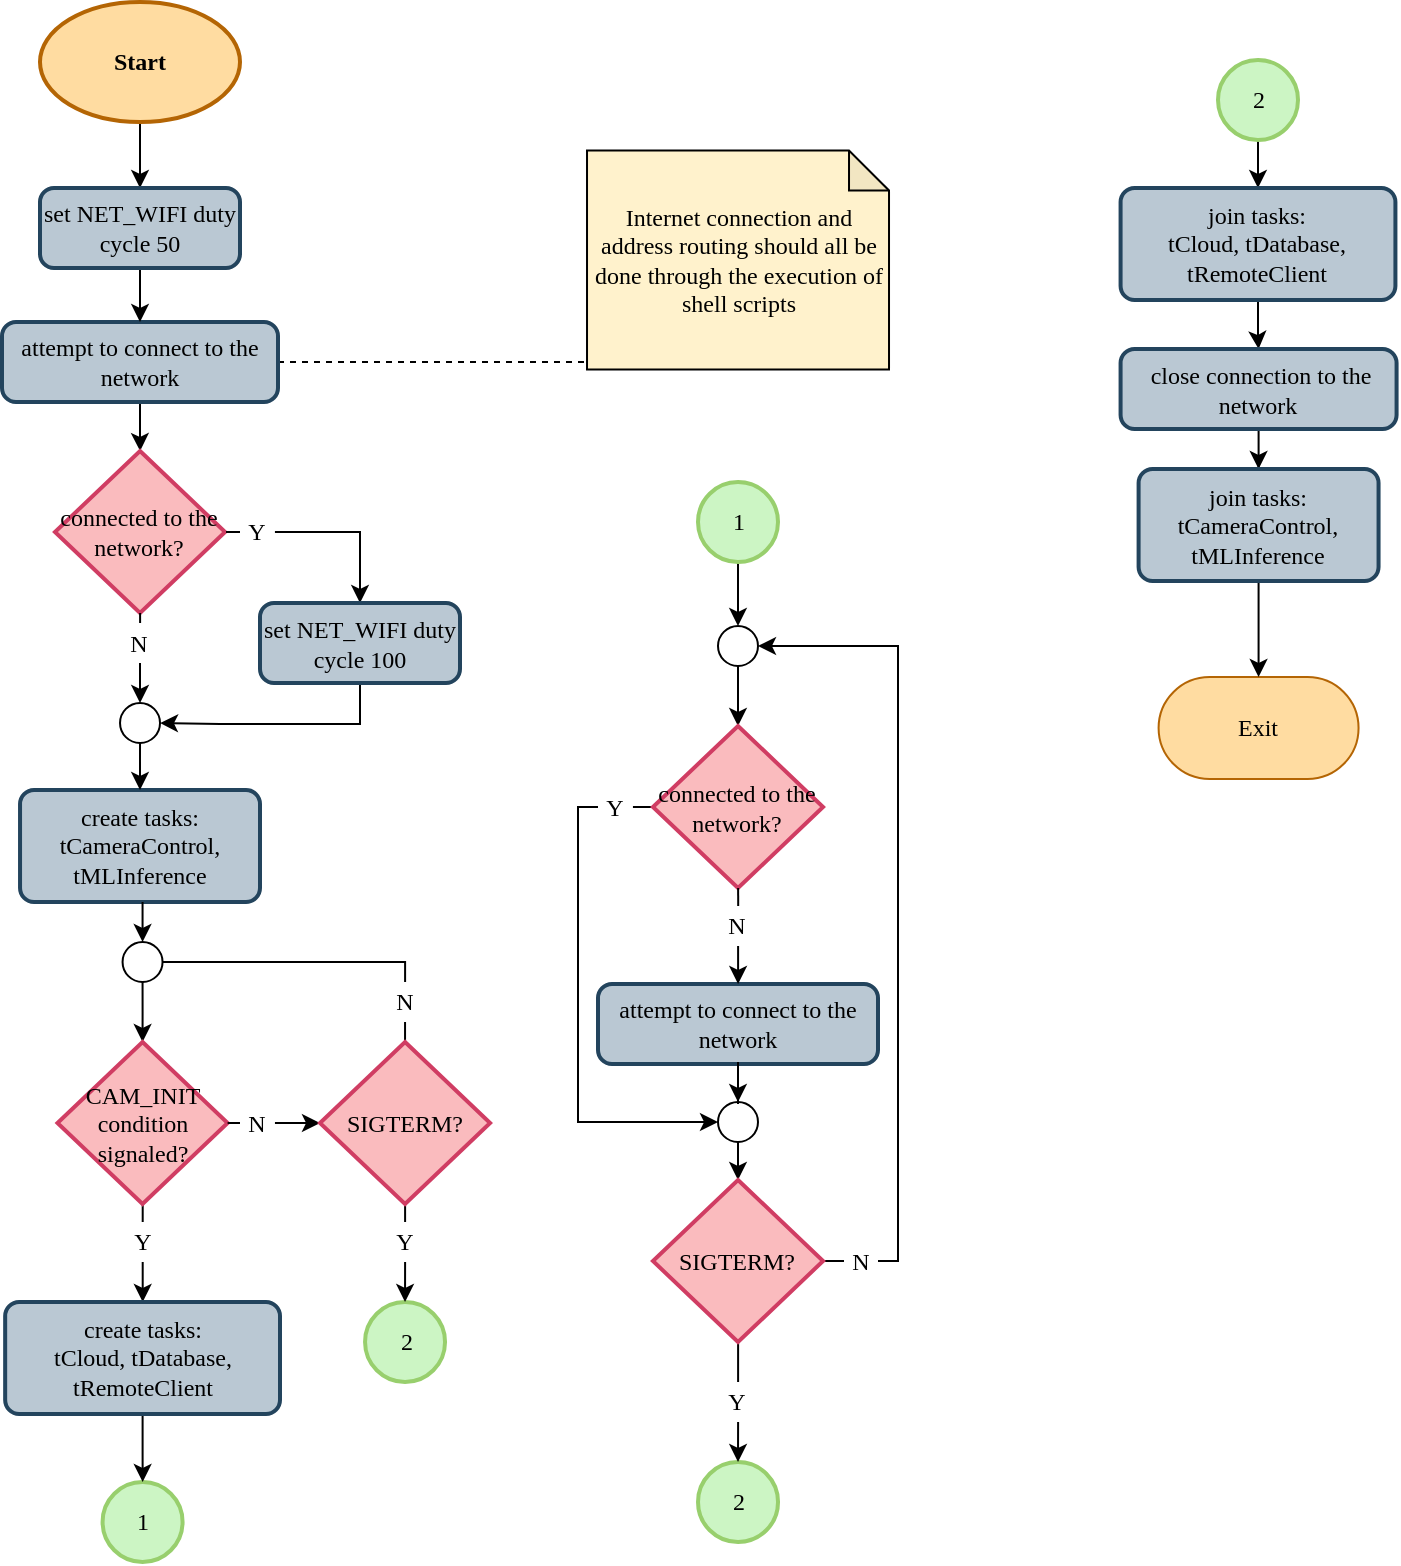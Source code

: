 <mxfile version="13.9.9" type="device"><diagram id="vXdH0S8YqX3_sipvJm4k" name="Page-1"><mxGraphModel dx="741" dy="853" grid="1" gridSize="10" guides="1" tooltips="1" connect="1" arrows="1" fold="1" page="1" pageScale="1" pageWidth="1169" pageHeight="827" math="0" shadow="0"><root><mxCell id="0"/><mxCell id="1" parent="0"/><mxCell id="6T8JaK8icOmBar1t9oXI-2" style="edgeStyle=orthogonalEdgeStyle;rounded=0;orthogonalLoop=1;jettySize=auto;html=1;entryX=0.5;entryY=0;entryDx=0;entryDy=0;" edge="1" parent="1" source="vJJRkY_E1fFLDRJeFHy0-15" target="6T8JaK8icOmBar1t9oXI-1"><mxGeometry relative="1" as="geometry"/></mxCell><mxCell id="vJJRkY_E1fFLDRJeFHy0-15" value="Start" style="strokeWidth=2;html=1;shape=mxgraph.flowchart.start_1;whiteSpace=wrap;fontStyle=1;strokeColor=#b46504;fillColor=#FFDCA1;fontFamily=Consolas;" parent="1" vertex="1"><mxGeometry x="239" y="40" width="100" height="60" as="geometry"/></mxCell><mxCell id="M6Oyz1WwAk7pMpUy7vTh-5" value="1" style="verticalLabelPosition=middle;verticalAlign=middle;html=1;shape=mxgraph.flowchart.on-page_reference;strokeWidth=2;align=center;labelPosition=center;fillColor=#CCF5C4;strokeColor=#98CF6D;fontFamily=Consolas;" parent="1" vertex="1"><mxGeometry x="270.29" y="780" width="40" height="40" as="geometry"/></mxCell><mxCell id="z0YjxoUWGmJ99VM7Yggi-2" style="rounded=0;orthogonalLoop=1;jettySize=auto;html=1;startArrow=none;startFill=0;endArrow=none;endFill=0;dashed=1;exitX=1;exitY=0.5;exitDx=0;exitDy=0;entryX=0;entryY=0.5;entryDx=0;entryDy=0;entryPerimeter=0;" parent="1" source="4bij6Ux4EZF6uHhrGztR-1" edge="1"><mxGeometry relative="1" as="geometry"><mxPoint x="512.51" y="220" as="targetPoint"/></mxGeometry></mxCell><mxCell id="z0YjxoUWGmJ99VM7Yggi-5" style="edgeStyle=orthogonalEdgeStyle;rounded=0;orthogonalLoop=1;jettySize=auto;html=1;startArrow=none;startFill=0;endArrow=classic;endFill=1;" parent="1" source="4bij6Ux4EZF6uHhrGztR-1" target="z0YjxoUWGmJ99VM7Yggi-4" edge="1"><mxGeometry relative="1" as="geometry"/></mxCell><mxCell id="4bij6Ux4EZF6uHhrGztR-1" value="attempt to connect to the network" style="rounded=1;whiteSpace=wrap;html=1;absoluteArcSize=1;arcSize=14;strokeWidth=2;fillColor=#bac8d3;strokeColor=#23445d;fontFamily=Consolas;" parent="1" vertex="1"><mxGeometry x="220" y="200" width="138" height="40" as="geometry"/></mxCell><mxCell id="z0YjxoUWGmJ99VM7Yggi-1" value="Internet connection and address routing should all be done through the execution of shell scripts" style="shape=note;html=1;backgroundOutline=1;darkOpacity=0.05;size=20;fillColor=#fff2cc;strokeColor=#000000;whiteSpace=wrap;fontFamily=Consolas;spacing=2;" parent="1" vertex="1"><mxGeometry x="512.51" y="114.25" width="151" height="109.5" as="geometry"/></mxCell><mxCell id="z0YjxoUWGmJ99VM7Yggi-19" style="edgeStyle=orthogonalEdgeStyle;rounded=0;orthogonalLoop=1;jettySize=auto;html=1;startArrow=none;startFill=0;endArrow=classic;endFill=1;entryX=0.5;entryY=0;entryDx=0;entryDy=0;entryPerimeter=0;" parent="1" source="z0YjxoUWGmJ99VM7Yggi-20" target="z0YjxoUWGmJ99VM7Yggi-18" edge="1"><mxGeometry relative="1" as="geometry"><Array as="points"><mxPoint x="290" y="545"/><mxPoint x="290" y="545"/></Array></mxGeometry></mxCell><mxCell id="z0YjxoUWGmJ99VM7Yggi-3" value="create tasks:&lt;br&gt;tCameraControl,&lt;br&gt;tMLInference" style="rounded=1;whiteSpace=wrap;html=1;absoluteArcSize=1;arcSize=14;strokeWidth=2;fillColor=#bac8d3;strokeColor=#23445d;fontFamily=Consolas;" parent="1" vertex="1"><mxGeometry x="229.02" y="434" width="119.98" height="56" as="geometry"/></mxCell><mxCell id="z0YjxoUWGmJ99VM7Yggi-7" style="edgeStyle=orthogonalEdgeStyle;rounded=0;orthogonalLoop=1;jettySize=auto;html=1;startArrow=none;startFill=0;endArrow=classic;endFill=1;" parent="1" source="z0YjxoUWGmJ99VM7Yggi-14" target="z0YjxoUWGmJ99VM7Yggi-6" edge="1"><mxGeometry relative="1" as="geometry"><Array as="points"><mxPoint x="399" y="305"/></Array></mxGeometry></mxCell><mxCell id="z0YjxoUWGmJ99VM7Yggi-12" style="edgeStyle=orthogonalEdgeStyle;rounded=0;orthogonalLoop=1;jettySize=auto;html=1;startArrow=none;startFill=0;endArrow=classic;endFill=1;" parent="1" source="z0YjxoUWGmJ99VM7Yggi-13" target="z0YjxoUWGmJ99VM7Yggi-9" edge="1"><mxGeometry relative="1" as="geometry"><Array as="points"><mxPoint x="289" y="370"/><mxPoint x="289" y="370"/></Array></mxGeometry></mxCell><mxCell id="z0YjxoUWGmJ99VM7Yggi-4" value="connected to the network?" style="strokeWidth=2;html=1;shape=mxgraph.flowchart.decision;whiteSpace=wrap;fillColor=#FABBBE;strokeColor=#D03D63;fontFamily=Consolas;" parent="1" vertex="1"><mxGeometry x="246.49" y="264.5" width="85.05" height="81" as="geometry"/></mxCell><mxCell id="z0YjxoUWGmJ99VM7Yggi-8" style="edgeStyle=orthogonalEdgeStyle;rounded=0;orthogonalLoop=1;jettySize=auto;html=1;startArrow=none;startFill=0;endArrow=classic;endFill=1;entryX=1;entryY=0.5;entryDx=0;entryDy=0;" parent="1" source="z0YjxoUWGmJ99VM7Yggi-6" target="z0YjxoUWGmJ99VM7Yggi-9" edge="1"><mxGeometry relative="1" as="geometry"><mxPoint x="399" y="380" as="targetPoint"/><Array as="points"><mxPoint x="399" y="401"/><mxPoint x="329" y="401"/></Array></mxGeometry></mxCell><mxCell id="z0YjxoUWGmJ99VM7Yggi-6" value="set NET_WIFI duty cycle 100" style="rounded=1;whiteSpace=wrap;html=1;absoluteArcSize=1;arcSize=14;strokeWidth=2;fillColor=#bac8d3;strokeColor=#23445d;fontFamily=Consolas;" parent="1" vertex="1"><mxGeometry x="349" y="340.5" width="100" height="40" as="geometry"/></mxCell><mxCell id="z0YjxoUWGmJ99VM7Yggi-17" style="edgeStyle=orthogonalEdgeStyle;rounded=0;orthogonalLoop=1;jettySize=auto;html=1;startArrow=none;startFill=0;endArrow=classic;endFill=1;exitX=0.5;exitY=1;exitDx=0;exitDy=0;" parent="1" source="z0YjxoUWGmJ99VM7Yggi-9" target="z0YjxoUWGmJ99VM7Yggi-3" edge="1"><mxGeometry relative="1" as="geometry"><Array as="points"><mxPoint x="289" y="420"/><mxPoint x="289" y="420"/></Array></mxGeometry></mxCell><mxCell id="z0YjxoUWGmJ99VM7Yggi-9" value="" style="ellipse;whiteSpace=wrap;html=1;aspect=fixed;fontFamily=Consolas;" parent="1" vertex="1"><mxGeometry x="279.01" y="390.5" width="20" height="20" as="geometry"/></mxCell><mxCell id="z0YjxoUWGmJ99VM7Yggi-14" value="Y" style="text;html=1;strokeColor=none;fillColor=none;align=center;verticalAlign=middle;whiteSpace=wrap;rounded=0;fontFamily=Consolas;" parent="1" vertex="1"><mxGeometry x="339" y="295" width="17.47" height="20" as="geometry"/></mxCell><mxCell id="z0YjxoUWGmJ99VM7Yggi-15" style="edgeStyle=orthogonalEdgeStyle;rounded=0;orthogonalLoop=1;jettySize=auto;html=1;startArrow=none;startFill=0;endArrow=none;endFill=0;" parent="1" target="z0YjxoUWGmJ99VM7Yggi-14" edge="1"><mxGeometry relative="1" as="geometry"><mxPoint x="332" y="305" as="sourcePoint"/><mxPoint x="374" y="305" as="targetPoint"/><Array as="points"><mxPoint x="332" y="305"/><mxPoint x="332" y="305"/></Array></mxGeometry></mxCell><mxCell id="z0YjxoUWGmJ99VM7Yggi-13" value="N" style="text;html=1;strokeColor=none;fillColor=none;align=center;verticalAlign=middle;whiteSpace=wrap;rounded=0;fontFamily=Consolas;" parent="1" vertex="1"><mxGeometry x="280.28" y="350.5" width="17.47" height="20" as="geometry"/></mxCell><mxCell id="z0YjxoUWGmJ99VM7Yggi-16" style="edgeStyle=orthogonalEdgeStyle;rounded=0;orthogonalLoop=1;jettySize=auto;html=1;startArrow=none;startFill=0;endArrow=none;endFill=0;" parent="1" source="z0YjxoUWGmJ99VM7Yggi-4" target="z0YjxoUWGmJ99VM7Yggi-13" edge="1"><mxGeometry relative="1" as="geometry"><mxPoint x="289.056" y="345.5" as="sourcePoint"/><mxPoint x="289" y="380.5" as="targetPoint"/><Array as="points"><mxPoint x="289" y="346"/><mxPoint x="289" y="346"/></Array></mxGeometry></mxCell><mxCell id="z0YjxoUWGmJ99VM7Yggi-22" style="edgeStyle=orthogonalEdgeStyle;rounded=0;orthogonalLoop=1;jettySize=auto;html=1;entryX=0;entryY=0.5;entryDx=0;entryDy=0;startArrow=none;startFill=0;endArrow=classic;endFill=1;entryPerimeter=0;" parent="1" source="z0YjxoUWGmJ99VM7Yggi-23" target="z0YjxoUWGmJ99VM7Yggi-34" edge="1"><mxGeometry relative="1" as="geometry"><Array as="points"><mxPoint x="363" y="600"/><mxPoint x="388" y="601"/></Array></mxGeometry></mxCell><mxCell id="z0YjxoUWGmJ99VM7Yggi-26" style="edgeStyle=orthogonalEdgeStyle;rounded=0;orthogonalLoop=1;jettySize=auto;html=1;entryX=0.5;entryY=0;entryDx=0;entryDy=0;startArrow=none;startFill=0;endArrow=none;endFill=0;" parent="1" source="z0YjxoUWGmJ99VM7Yggi-18" target="z0YjxoUWGmJ99VM7Yggi-25" edge="1"><mxGeometry relative="1" as="geometry"><Array as="points"><mxPoint x="290" y="650"/><mxPoint x="290" y="650"/></Array></mxGeometry></mxCell><mxCell id="z0YjxoUWGmJ99VM7Yggi-18" value="CAM_INIT condition signaled?" style="strokeWidth=2;html=1;shape=mxgraph.flowchart.decision;whiteSpace=wrap;fillColor=#FABBBE;strokeColor=#D03D63;fontFamily=Consolas;" parent="1" vertex="1"><mxGeometry x="247.75" y="560" width="85.05" height="81" as="geometry"/></mxCell><mxCell id="z0YjxoUWGmJ99VM7Yggi-20" value="" style="ellipse;whiteSpace=wrap;html=1;aspect=fixed;fontFamily=Consolas;" parent="1" vertex="1"><mxGeometry x="280.28" y="510" width="20" height="20" as="geometry"/></mxCell><mxCell id="z0YjxoUWGmJ99VM7Yggi-21" style="edgeStyle=orthogonalEdgeStyle;rounded=0;orthogonalLoop=1;jettySize=auto;html=1;startArrow=none;startFill=0;endArrow=classic;endFill=1;entryX=0.5;entryY=0;entryDx=0;entryDy=0;" parent="1" source="z0YjxoUWGmJ99VM7Yggi-3" target="z0YjxoUWGmJ99VM7Yggi-20" edge="1"><mxGeometry relative="1" as="geometry"><mxPoint x="289.029" y="474" as="sourcePoint"/><mxPoint x="290" y="480" as="targetPoint"/><Array as="points"><mxPoint x="290" y="490"/></Array></mxGeometry></mxCell><mxCell id="z0YjxoUWGmJ99VM7Yggi-23" value="N" style="text;html=1;strokeColor=none;fillColor=none;align=center;verticalAlign=middle;whiteSpace=wrap;rounded=0;fontFamily=Consolas;" parent="1" vertex="1"><mxGeometry x="339.01" y="590.5" width="17.47" height="20" as="geometry"/></mxCell><mxCell id="z0YjxoUWGmJ99VM7Yggi-24" style="edgeStyle=orthogonalEdgeStyle;rounded=0;orthogonalLoop=1;jettySize=auto;html=1;entryX=0;entryY=0.5;entryDx=0;entryDy=0;startArrow=none;startFill=0;endArrow=none;endFill=0;" parent="1" source="z0YjxoUWGmJ99VM7Yggi-18" target="z0YjxoUWGmJ99VM7Yggi-23" edge="1"><mxGeometry relative="1" as="geometry"><mxPoint x="332.8" y="600.524" as="sourcePoint"/><mxPoint x="300.28" y="530" as="targetPoint"/><Array as="points"><mxPoint x="339" y="601"/><mxPoint x="339" y="601"/></Array></mxGeometry></mxCell><mxCell id="z0YjxoUWGmJ99VM7Yggi-28" style="edgeStyle=orthogonalEdgeStyle;rounded=0;orthogonalLoop=1;jettySize=auto;html=1;startArrow=none;startFill=0;endArrow=classic;endFill=1;" parent="1" source="z0YjxoUWGmJ99VM7Yggi-25" target="z0YjxoUWGmJ99VM7Yggi-27" edge="1"><mxGeometry relative="1" as="geometry"/></mxCell><mxCell id="z0YjxoUWGmJ99VM7Yggi-25" value="Y" style="text;html=1;strokeColor=none;fillColor=none;align=center;verticalAlign=middle;whiteSpace=wrap;rounded=0;fontFamily=Consolas;" parent="1" vertex="1"><mxGeometry x="281.55" y="650" width="17.47" height="20" as="geometry"/></mxCell><mxCell id="z0YjxoUWGmJ99VM7Yggi-31" style="edgeStyle=orthogonalEdgeStyle;rounded=0;orthogonalLoop=1;jettySize=auto;html=1;startArrow=none;startFill=0;endArrow=classic;endFill=1;" parent="1" source="z0YjxoUWGmJ99VM7Yggi-27" edge="1"><mxGeometry relative="1" as="geometry"><mxPoint x="290.333" y="780" as="targetPoint"/></mxGeometry></mxCell><mxCell id="z0YjxoUWGmJ99VM7Yggi-27" value="create tasks:&lt;br&gt;tCloud, tDatabase, tRemoteClient" style="rounded=1;whiteSpace=wrap;html=1;absoluteArcSize=1;arcSize=14;strokeWidth=2;fillColor=#bac8d3;strokeColor=#23445d;fontFamily=Consolas;" parent="1" vertex="1"><mxGeometry x="221.58" y="690" width="137.42" height="56" as="geometry"/></mxCell><mxCell id="z0YjxoUWGmJ99VM7Yggi-62" style="edgeStyle=orthogonalEdgeStyle;rounded=0;orthogonalLoop=1;jettySize=auto;html=1;startArrow=none;startFill=0;endArrow=classic;endFill=1;" parent="1" source="z0YjxoUWGmJ99VM7Yggi-33" target="z0YjxoUWGmJ99VM7Yggi-66" edge="1"><mxGeometry relative="1" as="geometry"><mxPoint x="587.995" y="351" as="targetPoint"/></mxGeometry></mxCell><mxCell id="z0YjxoUWGmJ99VM7Yggi-33" value="1" style="verticalLabelPosition=middle;verticalAlign=middle;html=1;shape=mxgraph.flowchart.on-page_reference;strokeWidth=2;align=center;labelPosition=center;fillColor=#CCF5C4;strokeColor=#98CF6D;fontFamily=Consolas;" parent="1" vertex="1"><mxGeometry x="568" y="280" width="40" height="40" as="geometry"/></mxCell><mxCell id="z0YjxoUWGmJ99VM7Yggi-36" style="edgeStyle=orthogonalEdgeStyle;rounded=0;orthogonalLoop=1;jettySize=auto;html=1;entryX=0.5;entryY=1;entryDx=0;entryDy=0;startArrow=none;startFill=0;endArrow=none;endFill=0;" parent="1" source="z0YjxoUWGmJ99VM7Yggi-34" edge="1"><mxGeometry relative="1" as="geometry"><mxPoint x="421.525" y="550" as="targetPoint"/><Array as="points"><mxPoint x="422" y="560"/><mxPoint x="422" y="560"/></Array></mxGeometry></mxCell><mxCell id="z0YjxoUWGmJ99VM7Yggi-42" style="edgeStyle=orthogonalEdgeStyle;rounded=0;orthogonalLoop=1;jettySize=auto;html=1;entryX=0.5;entryY=0;entryDx=0;entryDy=0;startArrow=none;startFill=0;endArrow=none;endFill=0;" parent="1" source="z0YjxoUWGmJ99VM7Yggi-34" target="z0YjxoUWGmJ99VM7Yggi-41" edge="1"><mxGeometry relative="1" as="geometry"><Array as="points"><mxPoint x="422" y="650"/><mxPoint x="422" y="650"/></Array></mxGeometry></mxCell><mxCell id="z0YjxoUWGmJ99VM7Yggi-34" value="SIGTERM?" style="strokeWidth=2;html=1;shape=mxgraph.flowchart.decision;whiteSpace=wrap;fillColor=#FABBBE;strokeColor=#D03D63;fontFamily=Consolas;" parent="1" vertex="1"><mxGeometry x="379" y="560" width="85.05" height="81" as="geometry"/></mxCell><mxCell id="z0YjxoUWGmJ99VM7Yggi-37" style="edgeStyle=orthogonalEdgeStyle;rounded=0;orthogonalLoop=1;jettySize=auto;html=1;entryX=1;entryY=0.5;entryDx=0;entryDy=0;startArrow=none;startFill=0;endArrow=none;endFill=0;" parent="1" source="z0YjxoUWGmJ99VM7Yggi-35" target="z0YjxoUWGmJ99VM7Yggi-20" edge="1"><mxGeometry relative="1" as="geometry"><Array as="points"><mxPoint x="389" y="520"/><mxPoint x="389" y="520"/></Array></mxGeometry></mxCell><mxCell id="z0YjxoUWGmJ99VM7Yggi-35" value="N" style="text;html=1;strokeColor=none;fillColor=none;align=center;verticalAlign=middle;whiteSpace=wrap;rounded=0;fontFamily=Consolas;" parent="1" vertex="1"><mxGeometry x="412.79" y="530" width="17.47" height="20" as="geometry"/></mxCell><mxCell id="z0YjxoUWGmJ99VM7Yggi-38" value="2" style="verticalLabelPosition=middle;verticalAlign=middle;html=1;shape=mxgraph.flowchart.on-page_reference;strokeWidth=2;align=center;labelPosition=center;fillColor=#CCF5C4;strokeColor=#98CF6D;fontFamily=Consolas;" parent="1" vertex="1"><mxGeometry x="401.52" y="690" width="40" height="40" as="geometry"/></mxCell><mxCell id="z0YjxoUWGmJ99VM7Yggi-43" style="edgeStyle=orthogonalEdgeStyle;rounded=0;orthogonalLoop=1;jettySize=auto;html=1;entryX=0.5;entryY=0;entryDx=0;entryDy=0;entryPerimeter=0;startArrow=none;startFill=0;endArrow=classic;endFill=1;" parent="1" source="z0YjxoUWGmJ99VM7Yggi-41" target="z0YjxoUWGmJ99VM7Yggi-38" edge="1"><mxGeometry relative="1" as="geometry"><Array as="points"><mxPoint x="422" y="671"/><mxPoint x="422" y="671"/></Array></mxGeometry></mxCell><mxCell id="z0YjxoUWGmJ99VM7Yggi-41" value="Y" style="text;html=1;strokeColor=none;fillColor=none;align=center;verticalAlign=middle;whiteSpace=wrap;rounded=0;fontFamily=Consolas;" parent="1" vertex="1"><mxGeometry x="412.79" y="650" width="17.47" height="20" as="geometry"/></mxCell><mxCell id="z0YjxoUWGmJ99VM7Yggi-44" value="Exit" style="rounded=1;whiteSpace=wrap;html=1;arcSize=50;fillColor=#FFDCA1;strokeColor=#B46504;fontFamily=Consolas;" parent="1" vertex="1"><mxGeometry x="798.3" y="377.5" width="99.98" height="51" as="geometry"/></mxCell><mxCell id="z0YjxoUWGmJ99VM7Yggi-107" style="edgeStyle=orthogonalEdgeStyle;rounded=0;orthogonalLoop=1;jettySize=auto;html=1;startArrow=none;startFill=0;endArrow=classic;endFill=1;" parent="1" source="z0YjxoUWGmJ99VM7Yggi-46" target="z0YjxoUWGmJ99VM7Yggi-106" edge="1"><mxGeometry relative="1" as="geometry"/></mxCell><mxCell id="z0YjxoUWGmJ99VM7Yggi-46" value="2" style="verticalLabelPosition=middle;verticalAlign=middle;html=1;shape=mxgraph.flowchart.on-page_reference;strokeWidth=2;align=center;labelPosition=center;fillColor=#CCF5C4;strokeColor=#98CF6D;fontFamily=Consolas;" parent="1" vertex="1"><mxGeometry x="828" y="69" width="40" height="40" as="geometry"/></mxCell><mxCell id="z0YjxoUWGmJ99VM7Yggi-63" style="edgeStyle=orthogonalEdgeStyle;rounded=0;orthogonalLoop=1;jettySize=auto;html=1;startArrow=none;startFill=0;endArrow=classic;endFill=1;entryX=0.5;entryY=0;entryDx=0;entryDy=0;entryPerimeter=0;exitX=0.5;exitY=1;exitDx=0;exitDy=0;" parent="1" source="z0YjxoUWGmJ99VM7Yggi-66" target="z0YjxoUWGmJ99VM7Yggi-65" edge="1"><mxGeometry relative="1" as="geometry"><Array as="points"><mxPoint x="588" y="381"/><mxPoint x="588" y="381"/></Array></mxGeometry></mxCell><mxCell id="z0YjxoUWGmJ99VM7Yggi-100" style="edgeStyle=orthogonalEdgeStyle;rounded=0;orthogonalLoop=1;jettySize=auto;html=1;entryX=1;entryY=0.5;entryDx=0;entryDy=0;startArrow=none;startFill=0;endArrow=none;endFill=0;" parent="1" source="z0YjxoUWGmJ99VM7Yggi-65" target="z0YjxoUWGmJ99VM7Yggi-99" edge="1"><mxGeometry relative="1" as="geometry"><Array as="points"><mxPoint x="545" y="443"/><mxPoint x="545" y="443"/></Array></mxGeometry></mxCell><mxCell id="z0YjxoUWGmJ99VM7Yggi-65" value="connected to the network?" style="strokeWidth=2;html=1;shape=mxgraph.flowchart.decision;whiteSpace=wrap;fillColor=#FABBBE;strokeColor=#D03D63;fontFamily=Consolas;" parent="1" vertex="1"><mxGeometry x="545.48" y="402" width="85.05" height="81" as="geometry"/></mxCell><mxCell id="z0YjxoUWGmJ99VM7Yggi-66" value="" style="ellipse;whiteSpace=wrap;html=1;aspect=fixed;fontFamily=Consolas;" parent="1" vertex="1"><mxGeometry x="578" y="352" width="20" height="20" as="geometry"/></mxCell><mxCell id="z0YjxoUWGmJ99VM7Yggi-98" style="edgeStyle=orthogonalEdgeStyle;rounded=0;orthogonalLoop=1;jettySize=auto;html=1;entryX=0.5;entryY=0;entryDx=0;entryDy=0;entryPerimeter=0;startArrow=none;startFill=0;endArrow=classic;endFill=1;" parent="1" source="6T8JaK8icOmBar1t9oXI-4" target="z0YjxoUWGmJ99VM7Yggi-91" edge="1"><mxGeometry relative="1" as="geometry"/></mxCell><mxCell id="z0YjxoUWGmJ99VM7Yggi-85" value="attempt to connect to the network" style="rounded=1;whiteSpace=wrap;html=1;absoluteArcSize=1;arcSize=14;strokeWidth=2;fillColor=#bac8d3;strokeColor=#23445d;fontFamily=Consolas;" parent="1" vertex="1"><mxGeometry x="518" y="531" width="140" height="40" as="geometry"/></mxCell><mxCell id="z0YjxoUWGmJ99VM7Yggi-86" style="edgeStyle=orthogonalEdgeStyle;rounded=0;orthogonalLoop=1;jettySize=auto;html=1;entryX=0.5;entryY=0;entryDx=0;entryDy=0;startArrow=none;startFill=0;endArrow=none;endFill=0;" parent="1" target="z0YjxoUWGmJ99VM7Yggi-88" edge="1"><mxGeometry relative="1" as="geometry"><mxPoint x="588.063" y="483" as="sourcePoint"/><Array as="points"><mxPoint x="588.48" y="492"/><mxPoint x="588.48" y="492"/></Array></mxGeometry></mxCell><mxCell id="z0YjxoUWGmJ99VM7Yggi-87" style="edgeStyle=orthogonalEdgeStyle;rounded=0;orthogonalLoop=1;jettySize=auto;html=1;startArrow=none;startFill=0;endArrow=classic;endFill=1;" parent="1" source="z0YjxoUWGmJ99VM7Yggi-88" target="z0YjxoUWGmJ99VM7Yggi-85" edge="1"><mxGeometry relative="1" as="geometry"><mxPoint x="588" y="532" as="targetPoint"/><Array as="points"><mxPoint x="588" y="522"/><mxPoint x="588" y="522"/></Array></mxGeometry></mxCell><mxCell id="z0YjxoUWGmJ99VM7Yggi-88" value="N" style="text;html=1;strokeColor=none;fillColor=none;align=center;verticalAlign=middle;whiteSpace=wrap;rounded=0;fontFamily=Consolas;" parent="1" vertex="1"><mxGeometry x="579.27" y="492" width="17.47" height="20" as="geometry"/></mxCell><mxCell id="z0YjxoUWGmJ99VM7Yggi-97" style="edgeStyle=orthogonalEdgeStyle;rounded=0;orthogonalLoop=1;jettySize=auto;html=1;entryX=0.5;entryY=0;entryDx=0;entryDy=0;startArrow=none;startFill=0;endArrow=none;endFill=0;" parent="1" source="z0YjxoUWGmJ99VM7Yggi-91" target="z0YjxoUWGmJ99VM7Yggi-96" edge="1"><mxGeometry relative="1" as="geometry"/></mxCell><mxCell id="z0YjxoUWGmJ99VM7Yggi-105" style="edgeStyle=orthogonalEdgeStyle;rounded=0;orthogonalLoop=1;jettySize=auto;html=1;entryX=0;entryY=0.5;entryDx=0;entryDy=0;startArrow=none;startFill=0;endArrow=none;endFill=0;" parent="1" source="z0YjxoUWGmJ99VM7Yggi-91" target="z0YjxoUWGmJ99VM7Yggi-103" edge="1"><mxGeometry relative="1" as="geometry"><Array as="points"><mxPoint x="641" y="670"/><mxPoint x="641" y="670"/></Array></mxGeometry></mxCell><mxCell id="z0YjxoUWGmJ99VM7Yggi-91" value="SIGTERM?" style="strokeWidth=2;html=1;shape=mxgraph.flowchart.decision;whiteSpace=wrap;fillColor=#FABBBE;strokeColor=#D03D63;fontFamily=Consolas;" parent="1" vertex="1"><mxGeometry x="545.48" y="629" width="85.05" height="81" as="geometry"/></mxCell><mxCell id="z0YjxoUWGmJ99VM7Yggi-102" style="edgeStyle=orthogonalEdgeStyle;rounded=0;orthogonalLoop=1;jettySize=auto;html=1;entryX=1;entryY=0.5;entryDx=0;entryDy=0;startArrow=none;startFill=0;endArrow=classic;endFill=1;exitX=1;exitY=0.5;exitDx=0;exitDy=0;" parent="1" source="z0YjxoUWGmJ99VM7Yggi-103" target="z0YjxoUWGmJ99VM7Yggi-66" edge="1"><mxGeometry relative="1" as="geometry"><Array as="points"><mxPoint x="668" y="670"/><mxPoint x="668" y="362"/></Array></mxGeometry></mxCell><mxCell id="z0YjxoUWGmJ99VM7Yggi-94" value="2" style="verticalLabelPosition=middle;verticalAlign=middle;html=1;shape=mxgraph.flowchart.on-page_reference;strokeWidth=2;align=center;labelPosition=center;fillColor=#CCF5C4;strokeColor=#98CF6D;fontFamily=Consolas;" parent="1" vertex="1"><mxGeometry x="568.01" y="770" width="40" height="40" as="geometry"/></mxCell><mxCell id="z0YjxoUWGmJ99VM7Yggi-95" style="edgeStyle=orthogonalEdgeStyle;rounded=0;orthogonalLoop=1;jettySize=auto;html=1;entryX=0.5;entryY=0;entryDx=0;entryDy=0;entryPerimeter=0;startArrow=none;startFill=0;endArrow=classic;endFill=1;" parent="1" source="z0YjxoUWGmJ99VM7Yggi-96" target="z0YjxoUWGmJ99VM7Yggi-94" edge="1"><mxGeometry relative="1" as="geometry"><Array as="points"><mxPoint x="588.49" y="751"/><mxPoint x="588.49" y="751"/></Array></mxGeometry></mxCell><mxCell id="z0YjxoUWGmJ99VM7Yggi-96" value="Y" style="text;html=1;strokeColor=none;fillColor=none;align=center;verticalAlign=middle;whiteSpace=wrap;rounded=0;fontFamily=Consolas;" parent="1" vertex="1"><mxGeometry x="579.28" y="730" width="17.47" height="20" as="geometry"/></mxCell><mxCell id="z0YjxoUWGmJ99VM7Yggi-101" style="edgeStyle=orthogonalEdgeStyle;rounded=0;orthogonalLoop=1;jettySize=auto;html=1;entryX=0;entryY=0.5;entryDx=0;entryDy=0;startArrow=none;startFill=0;endArrow=classic;endFill=1;" parent="1" source="z0YjxoUWGmJ99VM7Yggi-99" target="6T8JaK8icOmBar1t9oXI-4" edge="1"><mxGeometry relative="1" as="geometry"><Array as="points"><mxPoint x="508" y="442"/><mxPoint x="508" y="600"/></Array></mxGeometry></mxCell><mxCell id="z0YjxoUWGmJ99VM7Yggi-99" value="Y" style="text;html=1;strokeColor=none;fillColor=none;align=center;verticalAlign=middle;whiteSpace=wrap;rounded=0;fontFamily=Consolas;" parent="1" vertex="1"><mxGeometry x="518" y="432.5" width="17.47" height="20" as="geometry"/></mxCell><mxCell id="z0YjxoUWGmJ99VM7Yggi-103" value="N" style="text;html=1;strokeColor=none;fillColor=none;align=center;verticalAlign=middle;whiteSpace=wrap;rounded=0;fontFamily=Consolas;" parent="1" vertex="1"><mxGeometry x="640.53" y="659.5" width="17.47" height="20" as="geometry"/></mxCell><mxCell id="z0YjxoUWGmJ99VM7Yggi-110" style="edgeStyle=orthogonalEdgeStyle;rounded=0;orthogonalLoop=1;jettySize=auto;html=1;startArrow=none;startFill=0;endArrow=classic;endFill=1;" parent="1" source="z0YjxoUWGmJ99VM7Yggi-106" target="z0YjxoUWGmJ99VM7Yggi-109" edge="1"><mxGeometry relative="1" as="geometry"/></mxCell><mxCell id="z0YjxoUWGmJ99VM7Yggi-106" value="join tasks:&lt;br&gt;tCloud, tDatabase, tRemoteClient" style="rounded=1;whiteSpace=wrap;html=1;absoluteArcSize=1;arcSize=14;strokeWidth=2;fillColor=#bac8d3;strokeColor=#23445d;fontFamily=Consolas;" parent="1" vertex="1"><mxGeometry x="779.29" y="133" width="137.42" height="56" as="geometry"/></mxCell><mxCell id="z0YjxoUWGmJ99VM7Yggi-112" style="edgeStyle=orthogonalEdgeStyle;rounded=0;orthogonalLoop=1;jettySize=auto;html=1;startArrow=none;startFill=0;endArrow=classic;endFill=1;" parent="1" source="z0YjxoUWGmJ99VM7Yggi-109" target="z0YjxoUWGmJ99VM7Yggi-111" edge="1"><mxGeometry relative="1" as="geometry"/></mxCell><mxCell id="z0YjxoUWGmJ99VM7Yggi-109" value="&amp;nbsp;close connection to the network" style="rounded=1;whiteSpace=wrap;html=1;absoluteArcSize=1;arcSize=14;strokeWidth=2;fillColor=#bac8d3;strokeColor=#23445d;fontFamily=Consolas;" parent="1" vertex="1"><mxGeometry x="779.29" y="213.5" width="138" height="40" as="geometry"/></mxCell><mxCell id="z0YjxoUWGmJ99VM7Yggi-113" style="edgeStyle=orthogonalEdgeStyle;rounded=0;orthogonalLoop=1;jettySize=auto;html=1;entryX=0.5;entryY=0;entryDx=0;entryDy=0;startArrow=none;startFill=0;endArrow=classic;endFill=1;" parent="1" source="z0YjxoUWGmJ99VM7Yggi-111" target="z0YjxoUWGmJ99VM7Yggi-44" edge="1"><mxGeometry relative="1" as="geometry"/></mxCell><mxCell id="z0YjxoUWGmJ99VM7Yggi-111" value="join tasks:&lt;br&gt;tCameraControl,&lt;br&gt;tMLInference" style="rounded=1;whiteSpace=wrap;html=1;absoluteArcSize=1;arcSize=14;strokeWidth=2;fillColor=#bac8d3;strokeColor=#23445d;fontFamily=Consolas;" parent="1" vertex="1"><mxGeometry x="788.3" y="273.5" width="119.98" height="56" as="geometry"/></mxCell><mxCell id="6T8JaK8icOmBar1t9oXI-3" style="edgeStyle=orthogonalEdgeStyle;rounded=0;orthogonalLoop=1;jettySize=auto;html=1;entryX=0.5;entryY=0;entryDx=0;entryDy=0;" edge="1" parent="1" source="6T8JaK8icOmBar1t9oXI-1" target="4bij6Ux4EZF6uHhrGztR-1"><mxGeometry relative="1" as="geometry"/></mxCell><mxCell id="6T8JaK8icOmBar1t9oXI-1" value="set NET_WIFI duty cycle 50" style="rounded=1;whiteSpace=wrap;html=1;absoluteArcSize=1;arcSize=14;strokeWidth=2;fillColor=#bac8d3;strokeColor=#23445d;fontFamily=Consolas;" vertex="1" parent="1"><mxGeometry x="239" y="133" width="100" height="40" as="geometry"/></mxCell><mxCell id="6T8JaK8icOmBar1t9oXI-4" value="" style="ellipse;whiteSpace=wrap;html=1;aspect=fixed;fontFamily=Consolas;" vertex="1" parent="1"><mxGeometry x="578" y="590" width="20" height="20" as="geometry"/></mxCell><mxCell id="6T8JaK8icOmBar1t9oXI-5" style="edgeStyle=orthogonalEdgeStyle;rounded=0;orthogonalLoop=1;jettySize=auto;html=1;entryX=0.5;entryY=0;entryDx=0;entryDy=0;entryPerimeter=0;startArrow=none;startFill=0;endArrow=classic;endFill=1;" edge="1" parent="1" source="z0YjxoUWGmJ99VM7Yggi-85" target="6T8JaK8icOmBar1t9oXI-4"><mxGeometry relative="1" as="geometry"><mxPoint x="588.005" y="571" as="sourcePoint"/><mxPoint x="588.005" y="629" as="targetPoint"/></mxGeometry></mxCell></root></mxGraphModel></diagram></mxfile>